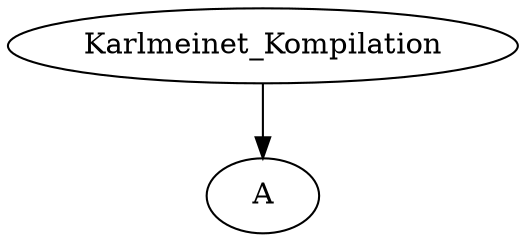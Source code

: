 digraph {

    # To refactor nodes, place the cursor left to a node name
    Karlmeinet_Kompilation-> A;

}
